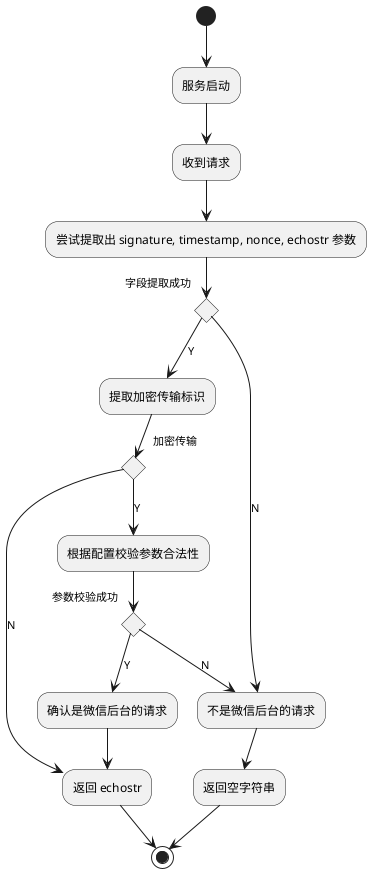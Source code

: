 @startuml callback_verify

(*) --> "服务启动"
--> "收到请求"
--> "尝试提取出 signature, timestamp, nonce, echostr 参数"
if "字段提取成功" then
  -->[Y] "提取加密传输标识"
  if "加密传输" then
    -->[Y] "根据配置校验参数合法性"
    if "参数校验成功" then
      -->[Y] "确认是微信后台的请求"
      --> "返回 echostr"
      -->(*)
    else
      -->[N] "不是微信后台的请求"
    endif
  else
    -->[N] "返回 echostr"
  endif
else
  -->[N] "不是微信后台的请求"
  --> 返回空字符串
  -->(*)
endif

@enduml